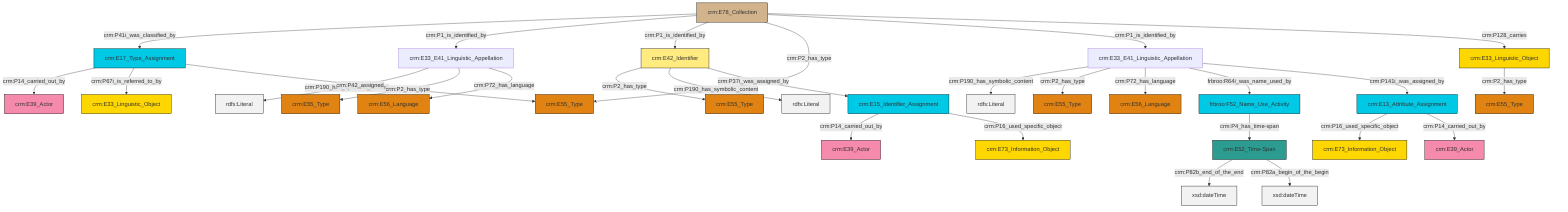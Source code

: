 graph TD
classDef Literal fill:#f2f2f2,stroke:#000000;
classDef CRM_Entity fill:#FFFFFF,stroke:#000000;
classDef Temporal_Entity fill:#00C9E6, stroke:#000000;
classDef Type fill:#E18312, stroke:#000000;
classDef Time-Span fill:#2C9C91, stroke:#000000;
classDef Appellation fill:#FFEB7F, stroke:#000000;
classDef Place fill:#008836, stroke:#000000;
classDef Persistent_Item fill:#B266B2, stroke:#000000;
classDef Conceptual_Object fill:#FFD700, stroke:#000000;
classDef Physical_Thing fill:#D2B48C, stroke:#000000;
classDef Actor fill:#f58aad, stroke:#000000;
classDef PC_Classes fill:#4ce600, stroke:#000000;
classDef Multi fill:#cccccc,stroke:#000000;

2["crm:E78_Collection"]:::Physical_Thing -->|crm:P41i_was_classified_by| 3["crm:E17_Type_Assignment"]:::Temporal_Entity
6["crm:E33_E41_Linguistic_Appellation"]:::Default -->|crm:P190_has_symbolic_content| 7[rdfs:Literal]:::Literal
0["crm:E15_Identifier_Assignment"]:::Temporal_Entity -->|crm:P14_carried_out_by| 10["crm:E39_Actor"]:::Actor
4["crm:E42_Identifier"]:::Appellation -->|crm:P2_has_type| 11["crm:E55_Type"]:::Type
0["crm:E15_Identifier_Assignment"]:::Temporal_Entity -->|crm:P16_used_specific_object| 12["crm:E73_Information_Object"]:::Conceptual_Object
8["crm:E33_E41_Linguistic_Appellation"]:::Default -->|crm:P190_has_symbolic_content| 13[rdfs:Literal]:::Literal
6["crm:E33_E41_Linguistic_Appellation"]:::Default -->|crm:P2_has_type| 14["crm:E55_Type"]:::Type
2["crm:E78_Collection"]:::Physical_Thing -->|crm:P1_is_identified_by| 6["crm:E33_E41_Linguistic_Appellation"]:::Default
2["crm:E78_Collection"]:::Physical_Thing -->|crm:P1_is_identified_by| 4["crm:E42_Identifier"]:::Appellation
2["crm:E78_Collection"]:::Physical_Thing -->|crm:P2_has_type| 19["crm:E55_Type"]:::Type
4["crm:E42_Identifier"]:::Appellation -->|crm:P190_has_symbolic_content| 20[rdfs:Literal]:::Literal
15["crm:E52_Time-Span"]:::Time-Span -->|crm:P82b_end_of_the_end| 21[xsd:dateTime]:::Literal
22["frbroo:F52_Name_Use_Activity"]:::Temporal_Entity -->|crm:P4_has_time-span| 15["crm:E52_Time-Span"]:::Time-Span
23["crm:E13_Attribute_Assignment"]:::Temporal_Entity -->|crm:P16_used_specific_object| 24["crm:E73_Information_Object"]:::Conceptual_Object
3["crm:E17_Type_Assignment"]:::Temporal_Entity -->|crm:P14_carried_out_by| 33["crm:E39_Actor"]:::Actor
8["crm:E33_E41_Linguistic_Appellation"]:::Default -->|crm:P2_has_type| 28["crm:E55_Type"]:::Type
8["crm:E33_E41_Linguistic_Appellation"]:::Default -->|crm:P72_has_language| 17["crm:E56_Language"]:::Type
15["crm:E52_Time-Span"]:::Time-Span -->|crm:P82a_begin_of_the_begin| 40[xsd:dateTime]:::Literal
2["crm:E78_Collection"]:::Physical_Thing -->|crm:P1_is_identified_by| 8["crm:E33_E41_Linguistic_Appellation"]:::Default
6["crm:E33_E41_Linguistic_Appellation"]:::Default -->|crm:P72_has_language| 37["crm:E56_Language"]:::Type
25["crm:E33_Linguistic_Object"]:::Conceptual_Object -->|crm:P2_has_type| 45["crm:E55_Type"]:::Type
8["crm:E33_E41_Linguistic_Appellation"]:::Default -->|frbroo:R64i_was_name_used_by| 22["frbroo:F52_Name_Use_Activity"]:::Temporal_Entity
3["crm:E17_Type_Assignment"]:::Temporal_Entity -->|crm:P67i_is_referred_to_by| 35["crm:E33_Linguistic_Object"]:::Conceptual_Object
8["crm:E33_E41_Linguistic_Appellation"]:::Default -->|crm:P141i_was_assigned_by| 23["crm:E13_Attribute_Assignment"]:::Temporal_Entity
2["crm:E78_Collection"]:::Physical_Thing -->|crm:P128_carries| 25["crm:E33_Linguistic_Object"]:::Conceptual_Object
3["crm:E17_Type_Assignment"]:::Temporal_Entity -->|crm:P42_assigned| 19["crm:E55_Type"]:::Type
4["crm:E42_Identifier"]:::Appellation -->|crm:P37i_was_assigned_by| 0["crm:E15_Identifier_Assignment"]:::Temporal_Entity
23["crm:E13_Attribute_Assignment"]:::Temporal_Entity -->|crm:P14_carried_out_by| 43["crm:E39_Actor"]:::Actor